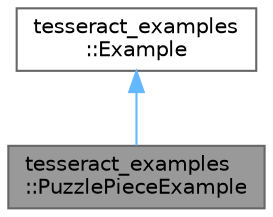 digraph "tesseract_examples::PuzzlePieceExample"
{
 // LATEX_PDF_SIZE
  bgcolor="transparent";
  edge [fontname=Helvetica,fontsize=10,labelfontname=Helvetica,labelfontsize=10];
  node [fontname=Helvetica,fontsize=10,shape=box,height=0.2,width=0.4];
  Node1 [label="tesseract_examples\l::PuzzlePieceExample",height=0.2,width=0.4,color="gray40", fillcolor="grey60", style="filled", fontcolor="black",tooltip="An example of a robot leveraging trajopt and tesseract to create an optimal motion trajectory for a c..."];
  Node2 -> Node1 [dir="back",color="steelblue1",style="solid"];
  Node2 [label="tesseract_examples\l::Example",height=0.2,width=0.4,color="gray40", fillcolor="white", style="filled",URL="$d3/d3b/classtesseract__examples_1_1Example.html",tooltip="The Example base class."];
}
